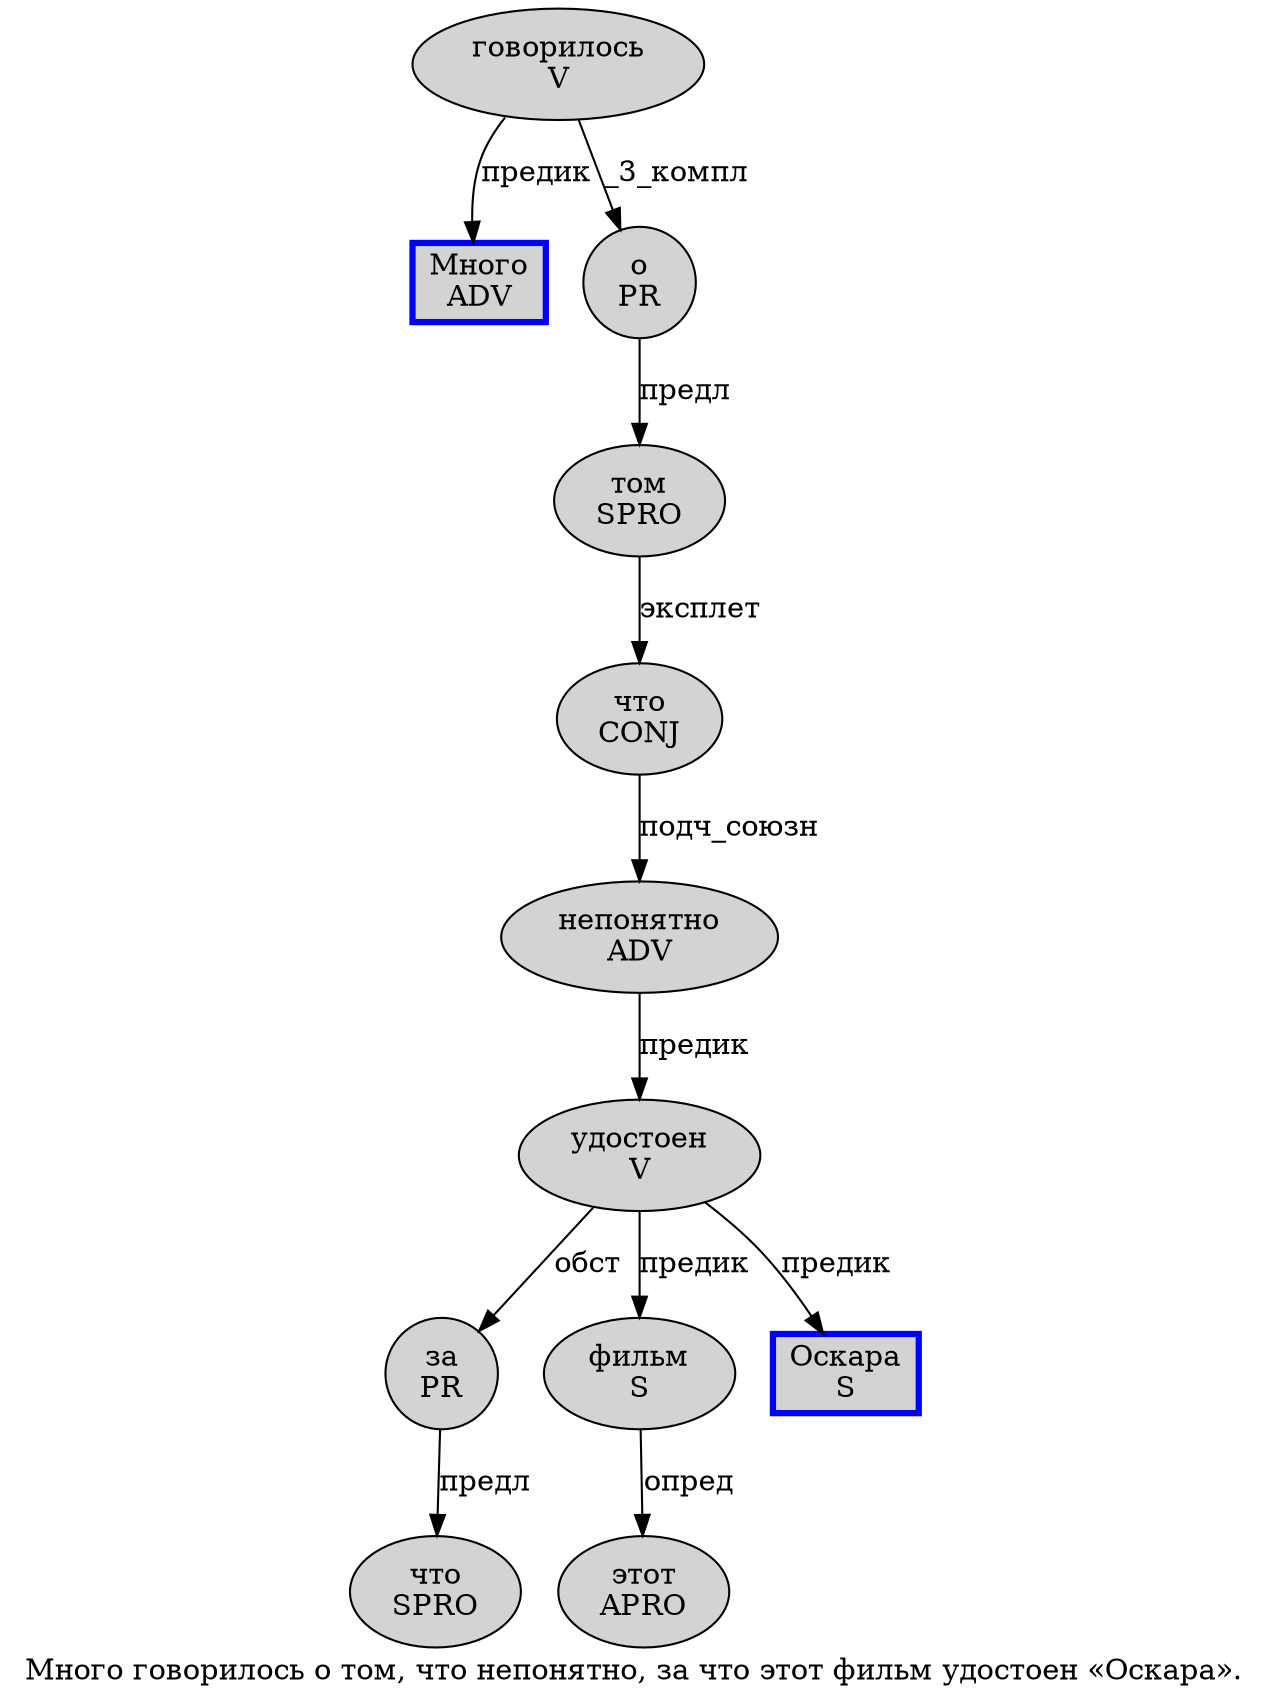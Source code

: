 digraph SENTENCE_4400 {
	graph [label="Много говорилось о том, что непонятно, за что этот фильм удостоен «Оскара»."]
	node [style=filled]
		0 [label="Много
ADV" color=blue fillcolor=lightgray penwidth=3 shape=box]
		1 [label="говорилось
V" color="" fillcolor=lightgray penwidth=1 shape=ellipse]
		2 [label="о
PR" color="" fillcolor=lightgray penwidth=1 shape=ellipse]
		3 [label="том
SPRO" color="" fillcolor=lightgray penwidth=1 shape=ellipse]
		5 [label="что
CONJ" color="" fillcolor=lightgray penwidth=1 shape=ellipse]
		6 [label="непонятно
ADV" color="" fillcolor=lightgray penwidth=1 shape=ellipse]
		8 [label="за
PR" color="" fillcolor=lightgray penwidth=1 shape=ellipse]
		9 [label="что
SPRO" color="" fillcolor=lightgray penwidth=1 shape=ellipse]
		10 [label="этот
APRO" color="" fillcolor=lightgray penwidth=1 shape=ellipse]
		11 [label="фильм
S" color="" fillcolor=lightgray penwidth=1 shape=ellipse]
		12 [label="удостоен
V" color="" fillcolor=lightgray penwidth=1 shape=ellipse]
		14 [label="Оскара
S" color=blue fillcolor=lightgray penwidth=3 shape=box]
			8 -> 9 [label="предл"]
			3 -> 5 [label="эксплет"]
			12 -> 8 [label="обст"]
			12 -> 11 [label="предик"]
			12 -> 14 [label="предик"]
			11 -> 10 [label="опред"]
			1 -> 0 [label="предик"]
			1 -> 2 [label="_3_компл"]
			5 -> 6 [label="подч_союзн"]
			2 -> 3 [label="предл"]
			6 -> 12 [label="предик"]
}